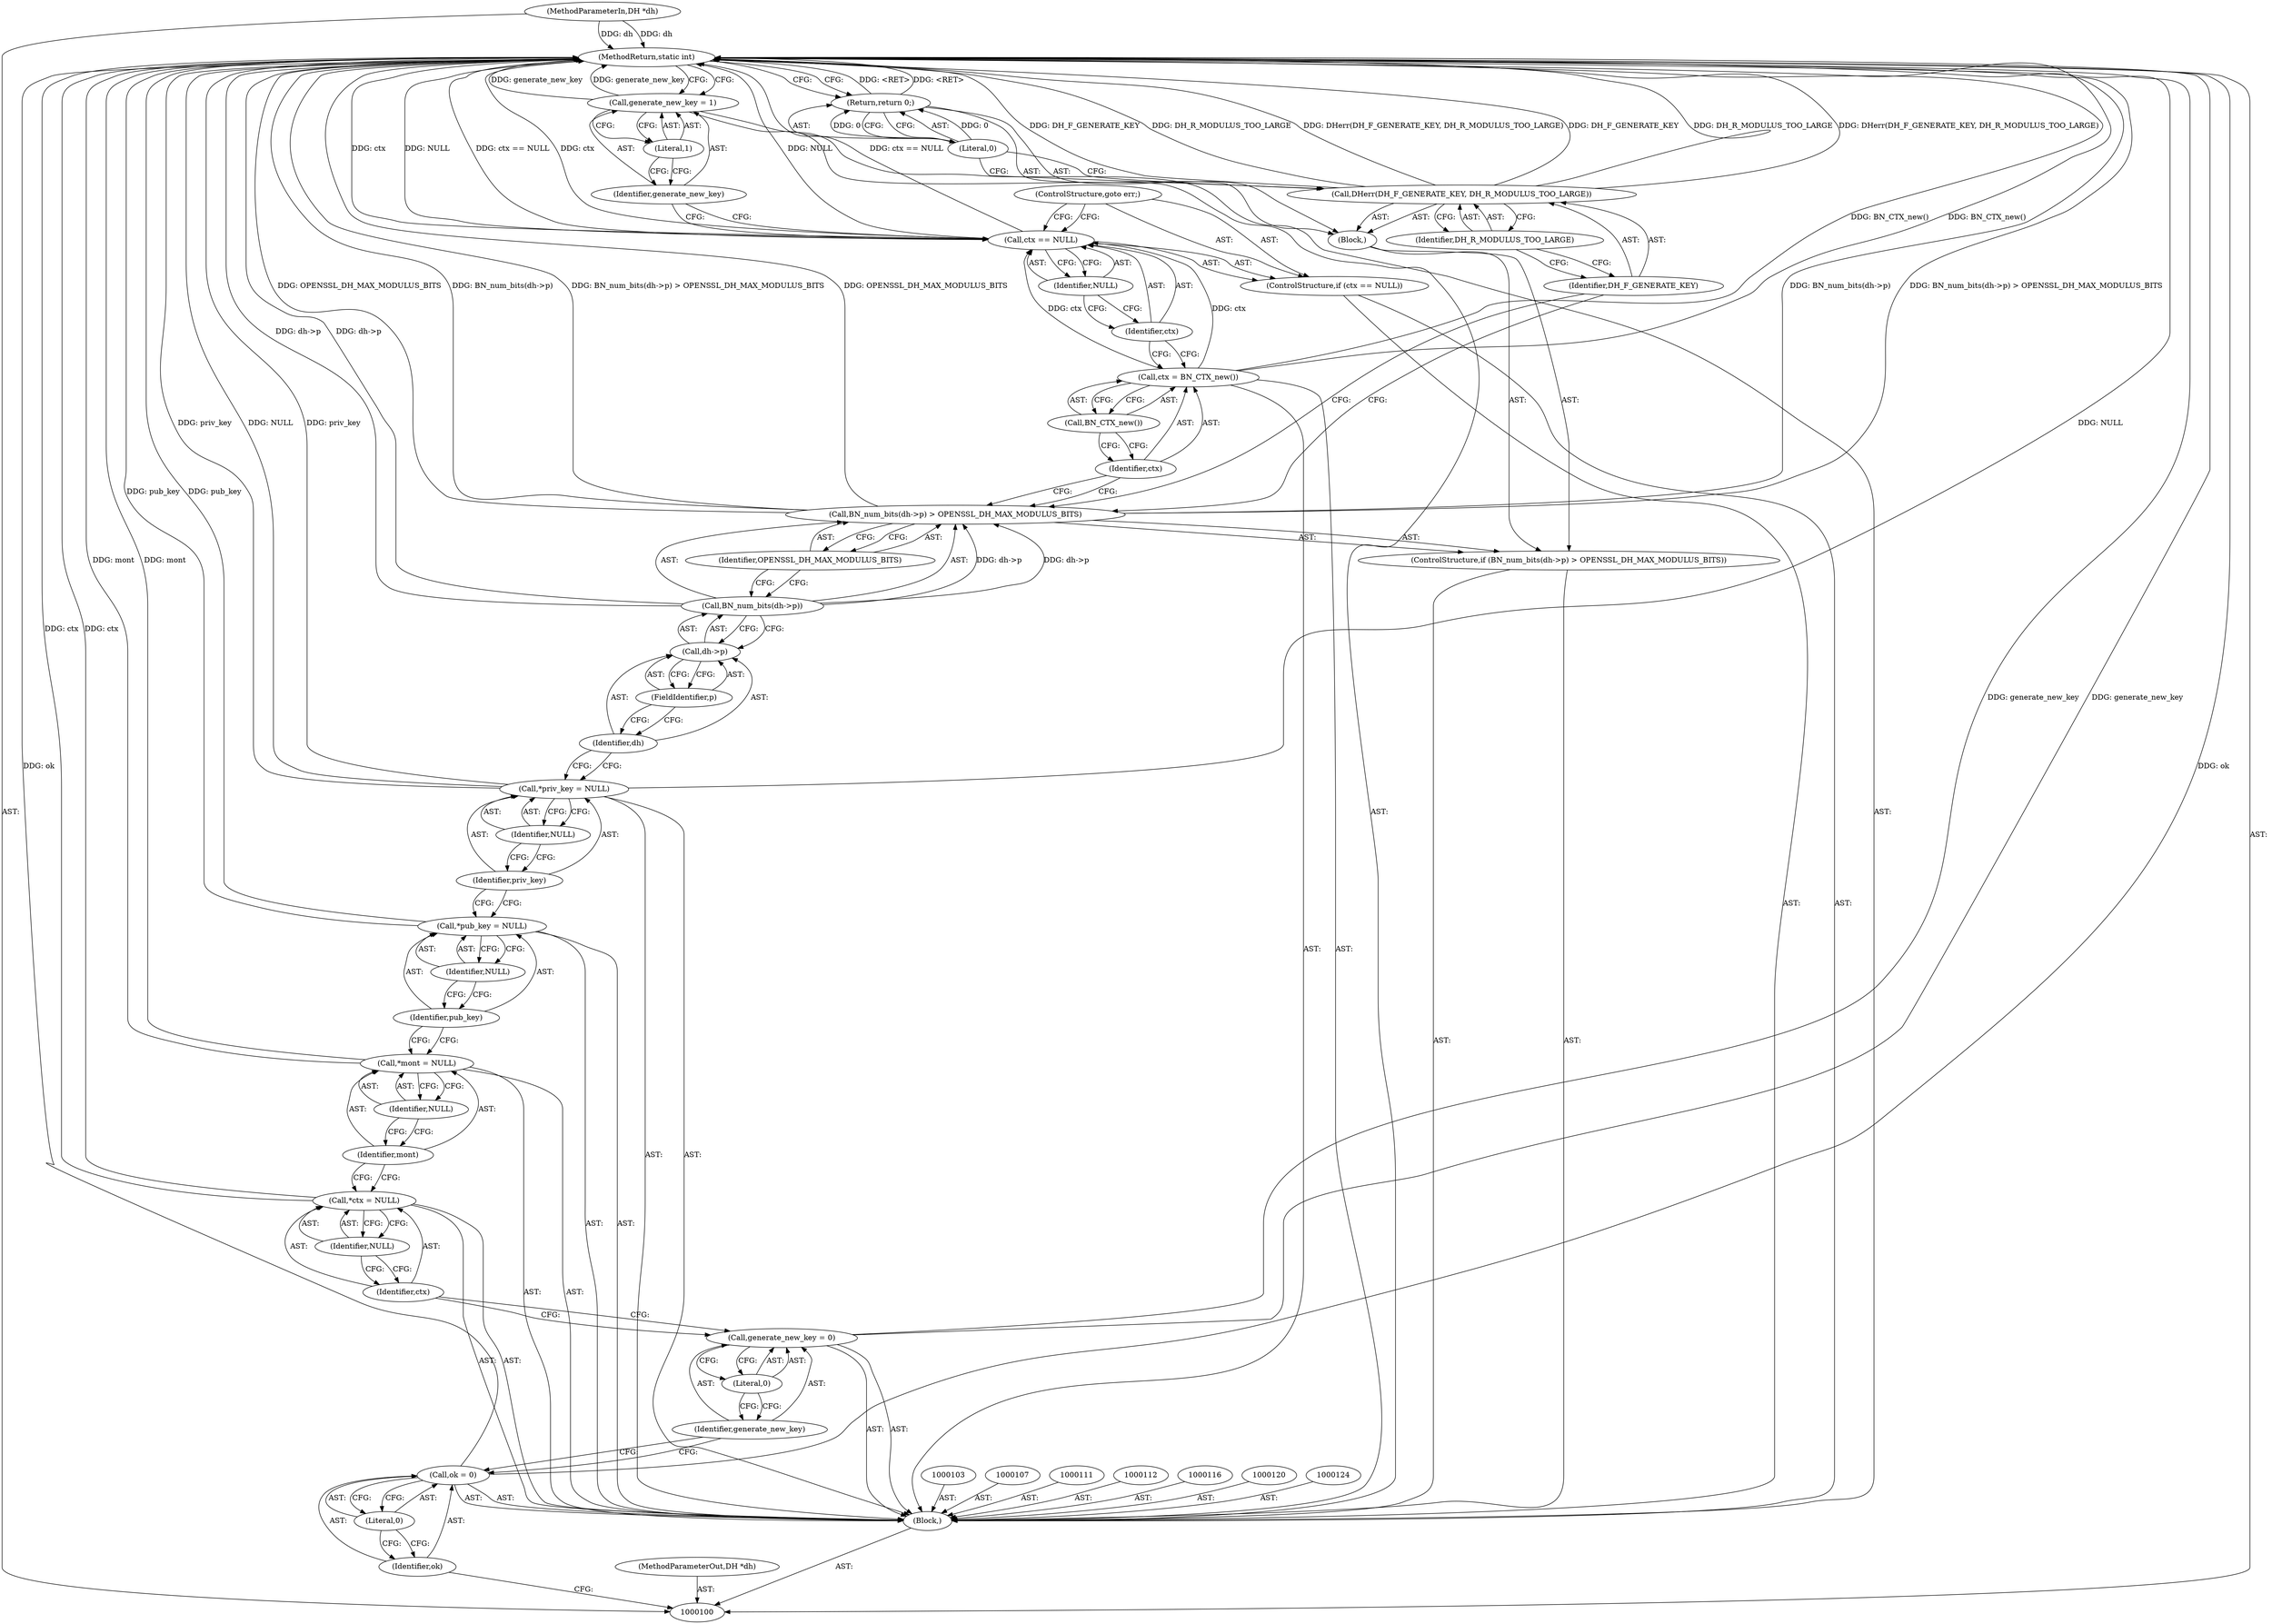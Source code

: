 digraph "0_openssl_3984ef0b72831da8b3ece4745cac4f8575b19098" {
"1000152" [label="(MethodReturn,static int)"];
"1000101" [label="(MethodParameterIn,DH *dh)"];
"1000195" [label="(MethodParameterOut,DH *dh)"];
"1000131" [label="(Call,dh->p)"];
"1000132" [label="(Identifier,dh)"];
"1000133" [label="(FieldIdentifier,p)"];
"1000134" [label="(Identifier,OPENSSL_DH_MAX_MODULUS_BITS)"];
"1000128" [label="(ControlStructure,if (BN_num_bits(dh->p) > OPENSSL_DH_MAX_MODULUS_BITS))"];
"1000135" [label="(Block,)"];
"1000129" [label="(Call,BN_num_bits(dh->p) > OPENSSL_DH_MAX_MODULUS_BITS)"];
"1000130" [label="(Call,BN_num_bits(dh->p))"];
"1000137" [label="(Identifier,DH_F_GENERATE_KEY)"];
"1000138" [label="(Identifier,DH_R_MODULUS_TOO_LARGE)"];
"1000136" [label="(Call,DHerr(DH_F_GENERATE_KEY, DH_R_MODULUS_TOO_LARGE))"];
"1000140" [label="(Literal,0)"];
"1000139" [label="(Return,return 0;)"];
"1000143" [label="(Call,BN_CTX_new())"];
"1000141" [label="(Call,ctx = BN_CTX_new())"];
"1000142" [label="(Identifier,ctx)"];
"1000147" [label="(Identifier,NULL)"];
"1000144" [label="(ControlStructure,if (ctx == NULL))"];
"1000145" [label="(Call,ctx == NULL)"];
"1000146" [label="(Identifier,ctx)"];
"1000148" [label="(ControlStructure,goto err;)"];
"1000151" [label="(Literal,1)"];
"1000149" [label="(Call,generate_new_key = 1)"];
"1000150" [label="(Identifier,generate_new_key)"];
"1000102" [label="(Block,)"];
"1000106" [label="(Literal,0)"];
"1000104" [label="(Call,ok = 0)"];
"1000105" [label="(Identifier,ok)"];
"1000110" [label="(Literal,0)"];
"1000108" [label="(Call,generate_new_key = 0)"];
"1000109" [label="(Identifier,generate_new_key)"];
"1000113" [label="(Call,*ctx = NULL)"];
"1000114" [label="(Identifier,ctx)"];
"1000115" [label="(Identifier,NULL)"];
"1000117" [label="(Call,*mont = NULL)"];
"1000118" [label="(Identifier,mont)"];
"1000119" [label="(Identifier,NULL)"];
"1000121" [label="(Call,*pub_key = NULL)"];
"1000122" [label="(Identifier,pub_key)"];
"1000123" [label="(Identifier,NULL)"];
"1000125" [label="(Call,*priv_key = NULL)"];
"1000126" [label="(Identifier,priv_key)"];
"1000127" [label="(Identifier,NULL)"];
"1000152" -> "1000100"  [label="AST: "];
"1000152" -> "1000139"  [label="CFG: "];
"1000152" -> "1000149"  [label="CFG: "];
"1000139" -> "1000152"  [label="DDG: <RET>"];
"1000104" -> "1000152"  [label="DDG: ok"];
"1000113" -> "1000152"  [label="DDG: ctx"];
"1000125" -> "1000152"  [label="DDG: NULL"];
"1000125" -> "1000152"  [label="DDG: priv_key"];
"1000117" -> "1000152"  [label="DDG: mont"];
"1000149" -> "1000152"  [label="DDG: generate_new_key"];
"1000136" -> "1000152"  [label="DDG: DH_R_MODULUS_TOO_LARGE"];
"1000136" -> "1000152"  [label="DDG: DHerr(DH_F_GENERATE_KEY, DH_R_MODULUS_TOO_LARGE)"];
"1000136" -> "1000152"  [label="DDG: DH_F_GENERATE_KEY"];
"1000145" -> "1000152"  [label="DDG: ctx"];
"1000145" -> "1000152"  [label="DDG: NULL"];
"1000145" -> "1000152"  [label="DDG: ctx == NULL"];
"1000130" -> "1000152"  [label="DDG: dh->p"];
"1000129" -> "1000152"  [label="DDG: BN_num_bits(dh->p)"];
"1000129" -> "1000152"  [label="DDG: BN_num_bits(dh->p) > OPENSSL_DH_MAX_MODULUS_BITS"];
"1000129" -> "1000152"  [label="DDG: OPENSSL_DH_MAX_MODULUS_BITS"];
"1000101" -> "1000152"  [label="DDG: dh"];
"1000141" -> "1000152"  [label="DDG: BN_CTX_new()"];
"1000121" -> "1000152"  [label="DDG: pub_key"];
"1000108" -> "1000152"  [label="DDG: generate_new_key"];
"1000101" -> "1000100"  [label="AST: "];
"1000101" -> "1000152"  [label="DDG: dh"];
"1000195" -> "1000100"  [label="AST: "];
"1000131" -> "1000130"  [label="AST: "];
"1000131" -> "1000133"  [label="CFG: "];
"1000132" -> "1000131"  [label="AST: "];
"1000133" -> "1000131"  [label="AST: "];
"1000130" -> "1000131"  [label="CFG: "];
"1000132" -> "1000131"  [label="AST: "];
"1000132" -> "1000125"  [label="CFG: "];
"1000133" -> "1000132"  [label="CFG: "];
"1000133" -> "1000131"  [label="AST: "];
"1000133" -> "1000132"  [label="CFG: "];
"1000131" -> "1000133"  [label="CFG: "];
"1000134" -> "1000129"  [label="AST: "];
"1000134" -> "1000130"  [label="CFG: "];
"1000129" -> "1000134"  [label="CFG: "];
"1000128" -> "1000102"  [label="AST: "];
"1000129" -> "1000128"  [label="AST: "];
"1000135" -> "1000128"  [label="AST: "];
"1000135" -> "1000128"  [label="AST: "];
"1000136" -> "1000135"  [label="AST: "];
"1000139" -> "1000135"  [label="AST: "];
"1000129" -> "1000128"  [label="AST: "];
"1000129" -> "1000134"  [label="CFG: "];
"1000130" -> "1000129"  [label="AST: "];
"1000134" -> "1000129"  [label="AST: "];
"1000137" -> "1000129"  [label="CFG: "];
"1000142" -> "1000129"  [label="CFG: "];
"1000129" -> "1000152"  [label="DDG: BN_num_bits(dh->p)"];
"1000129" -> "1000152"  [label="DDG: BN_num_bits(dh->p) > OPENSSL_DH_MAX_MODULUS_BITS"];
"1000129" -> "1000152"  [label="DDG: OPENSSL_DH_MAX_MODULUS_BITS"];
"1000130" -> "1000129"  [label="DDG: dh->p"];
"1000130" -> "1000129"  [label="AST: "];
"1000130" -> "1000131"  [label="CFG: "];
"1000131" -> "1000130"  [label="AST: "];
"1000134" -> "1000130"  [label="CFG: "];
"1000130" -> "1000152"  [label="DDG: dh->p"];
"1000130" -> "1000129"  [label="DDG: dh->p"];
"1000137" -> "1000136"  [label="AST: "];
"1000137" -> "1000129"  [label="CFG: "];
"1000138" -> "1000137"  [label="CFG: "];
"1000138" -> "1000136"  [label="AST: "];
"1000138" -> "1000137"  [label="CFG: "];
"1000136" -> "1000138"  [label="CFG: "];
"1000136" -> "1000135"  [label="AST: "];
"1000136" -> "1000138"  [label="CFG: "];
"1000137" -> "1000136"  [label="AST: "];
"1000138" -> "1000136"  [label="AST: "];
"1000140" -> "1000136"  [label="CFG: "];
"1000136" -> "1000152"  [label="DDG: DH_R_MODULUS_TOO_LARGE"];
"1000136" -> "1000152"  [label="DDG: DHerr(DH_F_GENERATE_KEY, DH_R_MODULUS_TOO_LARGE)"];
"1000136" -> "1000152"  [label="DDG: DH_F_GENERATE_KEY"];
"1000140" -> "1000139"  [label="AST: "];
"1000140" -> "1000136"  [label="CFG: "];
"1000139" -> "1000140"  [label="CFG: "];
"1000140" -> "1000139"  [label="DDG: 0"];
"1000139" -> "1000135"  [label="AST: "];
"1000139" -> "1000140"  [label="CFG: "];
"1000140" -> "1000139"  [label="AST: "];
"1000152" -> "1000139"  [label="CFG: "];
"1000139" -> "1000152"  [label="DDG: <RET>"];
"1000140" -> "1000139"  [label="DDG: 0"];
"1000143" -> "1000141"  [label="AST: "];
"1000143" -> "1000142"  [label="CFG: "];
"1000141" -> "1000143"  [label="CFG: "];
"1000141" -> "1000102"  [label="AST: "];
"1000141" -> "1000143"  [label="CFG: "];
"1000142" -> "1000141"  [label="AST: "];
"1000143" -> "1000141"  [label="AST: "];
"1000146" -> "1000141"  [label="CFG: "];
"1000141" -> "1000152"  [label="DDG: BN_CTX_new()"];
"1000141" -> "1000145"  [label="DDG: ctx"];
"1000142" -> "1000141"  [label="AST: "];
"1000142" -> "1000129"  [label="CFG: "];
"1000143" -> "1000142"  [label="CFG: "];
"1000147" -> "1000145"  [label="AST: "];
"1000147" -> "1000146"  [label="CFG: "];
"1000145" -> "1000147"  [label="CFG: "];
"1000144" -> "1000102"  [label="AST: "];
"1000145" -> "1000144"  [label="AST: "];
"1000148" -> "1000144"  [label="AST: "];
"1000145" -> "1000144"  [label="AST: "];
"1000145" -> "1000147"  [label="CFG: "];
"1000146" -> "1000145"  [label="AST: "];
"1000147" -> "1000145"  [label="AST: "];
"1000148" -> "1000145"  [label="CFG: "];
"1000150" -> "1000145"  [label="CFG: "];
"1000145" -> "1000152"  [label="DDG: ctx"];
"1000145" -> "1000152"  [label="DDG: NULL"];
"1000145" -> "1000152"  [label="DDG: ctx == NULL"];
"1000141" -> "1000145"  [label="DDG: ctx"];
"1000146" -> "1000145"  [label="AST: "];
"1000146" -> "1000141"  [label="CFG: "];
"1000147" -> "1000146"  [label="CFG: "];
"1000148" -> "1000144"  [label="AST: "];
"1000148" -> "1000145"  [label="CFG: "];
"1000151" -> "1000149"  [label="AST: "];
"1000151" -> "1000150"  [label="CFG: "];
"1000149" -> "1000151"  [label="CFG: "];
"1000149" -> "1000102"  [label="AST: "];
"1000149" -> "1000151"  [label="CFG: "];
"1000150" -> "1000149"  [label="AST: "];
"1000151" -> "1000149"  [label="AST: "];
"1000152" -> "1000149"  [label="CFG: "];
"1000149" -> "1000152"  [label="DDG: generate_new_key"];
"1000150" -> "1000149"  [label="AST: "];
"1000150" -> "1000145"  [label="CFG: "];
"1000151" -> "1000150"  [label="CFG: "];
"1000102" -> "1000100"  [label="AST: "];
"1000103" -> "1000102"  [label="AST: "];
"1000104" -> "1000102"  [label="AST: "];
"1000107" -> "1000102"  [label="AST: "];
"1000108" -> "1000102"  [label="AST: "];
"1000111" -> "1000102"  [label="AST: "];
"1000112" -> "1000102"  [label="AST: "];
"1000113" -> "1000102"  [label="AST: "];
"1000116" -> "1000102"  [label="AST: "];
"1000117" -> "1000102"  [label="AST: "];
"1000120" -> "1000102"  [label="AST: "];
"1000121" -> "1000102"  [label="AST: "];
"1000124" -> "1000102"  [label="AST: "];
"1000125" -> "1000102"  [label="AST: "];
"1000128" -> "1000102"  [label="AST: "];
"1000141" -> "1000102"  [label="AST: "];
"1000144" -> "1000102"  [label="AST: "];
"1000149" -> "1000102"  [label="AST: "];
"1000106" -> "1000104"  [label="AST: "];
"1000106" -> "1000105"  [label="CFG: "];
"1000104" -> "1000106"  [label="CFG: "];
"1000104" -> "1000102"  [label="AST: "];
"1000104" -> "1000106"  [label="CFG: "];
"1000105" -> "1000104"  [label="AST: "];
"1000106" -> "1000104"  [label="AST: "];
"1000109" -> "1000104"  [label="CFG: "];
"1000104" -> "1000152"  [label="DDG: ok"];
"1000105" -> "1000104"  [label="AST: "];
"1000105" -> "1000100"  [label="CFG: "];
"1000106" -> "1000105"  [label="CFG: "];
"1000110" -> "1000108"  [label="AST: "];
"1000110" -> "1000109"  [label="CFG: "];
"1000108" -> "1000110"  [label="CFG: "];
"1000108" -> "1000102"  [label="AST: "];
"1000108" -> "1000110"  [label="CFG: "];
"1000109" -> "1000108"  [label="AST: "];
"1000110" -> "1000108"  [label="AST: "];
"1000114" -> "1000108"  [label="CFG: "];
"1000108" -> "1000152"  [label="DDG: generate_new_key"];
"1000109" -> "1000108"  [label="AST: "];
"1000109" -> "1000104"  [label="CFG: "];
"1000110" -> "1000109"  [label="CFG: "];
"1000113" -> "1000102"  [label="AST: "];
"1000113" -> "1000115"  [label="CFG: "];
"1000114" -> "1000113"  [label="AST: "];
"1000115" -> "1000113"  [label="AST: "];
"1000118" -> "1000113"  [label="CFG: "];
"1000113" -> "1000152"  [label="DDG: ctx"];
"1000114" -> "1000113"  [label="AST: "];
"1000114" -> "1000108"  [label="CFG: "];
"1000115" -> "1000114"  [label="CFG: "];
"1000115" -> "1000113"  [label="AST: "];
"1000115" -> "1000114"  [label="CFG: "];
"1000113" -> "1000115"  [label="CFG: "];
"1000117" -> "1000102"  [label="AST: "];
"1000117" -> "1000119"  [label="CFG: "];
"1000118" -> "1000117"  [label="AST: "];
"1000119" -> "1000117"  [label="AST: "];
"1000122" -> "1000117"  [label="CFG: "];
"1000117" -> "1000152"  [label="DDG: mont"];
"1000118" -> "1000117"  [label="AST: "];
"1000118" -> "1000113"  [label="CFG: "];
"1000119" -> "1000118"  [label="CFG: "];
"1000119" -> "1000117"  [label="AST: "];
"1000119" -> "1000118"  [label="CFG: "];
"1000117" -> "1000119"  [label="CFG: "];
"1000121" -> "1000102"  [label="AST: "];
"1000121" -> "1000123"  [label="CFG: "];
"1000122" -> "1000121"  [label="AST: "];
"1000123" -> "1000121"  [label="AST: "];
"1000126" -> "1000121"  [label="CFG: "];
"1000121" -> "1000152"  [label="DDG: pub_key"];
"1000122" -> "1000121"  [label="AST: "];
"1000122" -> "1000117"  [label="CFG: "];
"1000123" -> "1000122"  [label="CFG: "];
"1000123" -> "1000121"  [label="AST: "];
"1000123" -> "1000122"  [label="CFG: "];
"1000121" -> "1000123"  [label="CFG: "];
"1000125" -> "1000102"  [label="AST: "];
"1000125" -> "1000127"  [label="CFG: "];
"1000126" -> "1000125"  [label="AST: "];
"1000127" -> "1000125"  [label="AST: "];
"1000132" -> "1000125"  [label="CFG: "];
"1000125" -> "1000152"  [label="DDG: NULL"];
"1000125" -> "1000152"  [label="DDG: priv_key"];
"1000126" -> "1000125"  [label="AST: "];
"1000126" -> "1000121"  [label="CFG: "];
"1000127" -> "1000126"  [label="CFG: "];
"1000127" -> "1000125"  [label="AST: "];
"1000127" -> "1000126"  [label="CFG: "];
"1000125" -> "1000127"  [label="CFG: "];
}
